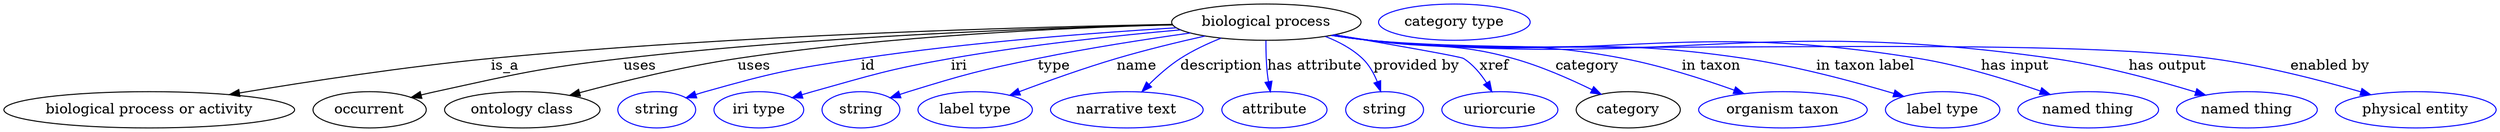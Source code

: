 digraph {
	graph [bb="0,0,2462.9,123"];
	node [label="\N"];
	"biological process"	[height=0.5,
		label="biological process",
		pos="1246.6,105",
		width=2.5998];
	"biological process or activity"	[height=0.5,
		pos="143.64,18",
		width=3.9899];
	"biological process" -> "biological process or activity"	[label=is_a,
		lp="495.64,61.5",
		pos="e,222.92,33.045 1153.7,102.78 1009.5,100.19 723.32,92.344 481.64,69 396.97,60.822 301.11,46.119 233.16,34.766"];
	occurrent	[height=0.5,
		pos="361.64,18",
		width=1.5526];
	"biological process" -> occurrent	[label=uses,
		lp="629.14,61.5",
		pos="e,402.78,30.292 1153.9,102.38 1030.2,99.409 804.27,91.207 612.64,69 529.24,59.335 508.65,53.97 426.64,36 422.04,34.992 417.27,33.879 \
412.51,32.72"];
	"ontology class"	[height=0.5,
		pos="512.64,18",
		width=2.1304];
	"biological process" -> "ontology class"	[label=uses,
		lp="743.14,61.5",
		pos="e,559.81,32.351 1154.1,102.3 1049.7,99.328 875.19,91.203 726.64,69 672.73,60.942 612.34,46.305 569.49,34.942"];
	id	[color=blue,
		height=0.5,
		label=string,
		pos="645.64,18",
		width=1.0652];
	"biological process" -> id	[color=blue,
		label=id,
		lp="855.64,61.5",
		pos="e,674.63,29.954 1157.7,99.298 1076.8,94.28 954.28,84.83 848.64,69 778.98,58.562 761.42,55.131 693.64,36 690.53,35.124 687.34,34.151 \
684.14,33.129",
		style=solid];
	iri	[color=blue,
		height=0.5,
		label="iri type",
		pos="746.64,18",
		width=1.2277];
	"biological process" -> iri	[color=blue,
		label=iri,
		lp="945.64,61.5",
		pos="e,779.95,29.879 1162,97.252 1099.6,91.596 1013,82.293 937.64,69 875.96,58.121 860.99,52.747 800.64,36 797.07,35.009 793.37,33.941 \
789.67,32.84",
		style=solid];
	type	[color=blue,
		height=0.5,
		label=string,
		pos="847.64,18",
		width=1.0652];
	"biological process" -> type	[color=blue,
		label=type,
		lp="1037.6,61.5",
		pos="e,876.58,29.944 1171.6,94.235 1127.7,88.049 1071.3,79.285 1021.6,69 964.53,57.17 950.34,53.27 894.64,36 891.88,35.145 889.04,34.225 \
886.2,33.271",
		style=solid];
	name	[color=blue,
		height=0.5,
		label="label type",
		pos="960.64,18",
		width=1.5707];
	"biological process" -> name	[color=blue,
		label=name,
		lp="1119.6,61.5",
		pos="e,994.56,32.403 1186.2,91.198 1159.5,85.136 1127.8,77.388 1099.6,69 1067.2,59.349 1031.4,46.381 1004.2,36.07",
		style=solid];
	description	[color=blue,
		height=0.5,
		label="narrative text",
		pos="1110.6,18",
		width=2.0943];
	"biological process" -> description	[color=blue,
		label=description,
		lp="1202.1,61.5",
		pos="e,1124.9,36.011 1201.3,89.088 1188,83.73 1173.8,76.996 1161.6,69 1150.9,61.925 1140.5,52.383 1131.9,43.532",
		style=solid];
	"has attribute"	[color=blue,
		height=0.5,
		label=attribute,
		pos="1255.6,18",
		width=1.4443];
	"biological process" -> "has attribute"	[color=blue,
		label="has attribute",
		lp="1294.6,61.5",
		pos="e,1251,35.966 1246.1,86.814 1246,77.14 1246.3,64.858 1247.6,54 1248,51.309 1248.4,48.522 1248.9,45.749",
		style=solid];
	"provided by"	[color=blue,
		height=0.5,
		label=string,
		pos="1363.6,18",
		width=1.0652];
	"biological process" -> "provided by"	[color=blue,
		label="provided by",
		lp="1395.1,61.5",
		pos="e,1359.7,36.312 1305.1,90.776 1318.3,85.663 1331.4,78.632 1341.6,69 1348.3,62.743 1353.1,54.117 1356.4,45.79",
		style=solid];
	xref	[color=blue,
		height=0.5,
		label=uriorcurie,
		pos="1477.6,18",
		width=1.5887];
	"biological process" -> xref	[color=blue,
		label=xref,
		lp="1472.1,61.5",
		pos="e,1469.7,36.061 1314,92.506 1369.3,82.992 1438.8,70.759 1441.6,69 1451,63.099 1458.7,53.797 1464.5,44.808",
		style=solid];
	category	[height=0.5,
		pos="1604.6,18",
		width=1.4263];
	"biological process" -> category	[color=blue,
		label=category,
		lp="1564.1,61.5",
		pos="e,1577.8,33.406 1313.8,92.425 1325.4,90.534 1337.4,88.654 1348.6,87 1411.6,77.769 1429.3,85.951 1490.6,69 1517.8,61.492 1546.9,48.664 \
1568.8,37.881",
		style=solid];
	"in taxon"	[color=blue,
		height=0.5,
		label="organism taxon",
		pos="1757.6,18",
		width=2.3109];
	"biological process" -> "in taxon"	[color=blue,
		label="in taxon",
		lp="1686.6,61.5",
		pos="e,1719,34.034 1312.4,92.12 1324.4,90.207 1336.9,88.399 1348.6,87 1459.7,73.792 1489.8,90.017 1599.6,69 1637.2,61.804 1678.5,48.576 \
1709.4,37.532",
		style=solid];
	"in taxon label"	[color=blue,
		height=0.5,
		label="label type",
		pos="1915.6,18",
		width=1.5707];
	"biological process" -> "in taxon label"	[color=blue,
		label="in taxon label",
		lp="1839.1,61.5",
		pos="e,1877.1,31.312 1311.5,92.024 1323.8,90.084 1336.6,88.292 1348.6,87 1512.8,69.4 1556.4,93.431 1719.6,69 1770.9,61.334 1828.1,45.903 \
1867.5,34.2",
		style=solid];
	"has input"	[color=blue,
		height=0.5,
		label="named thing",
		pos="2059.6,18",
		width=1.9318];
	"biological process" -> "has input"	[color=blue,
		label="has input",
		lp="1987.1,61.5",
		pos="e,2021.9,33.257 1311.2,91.916 1323.6,89.974 1336.5,88.208 1348.6,87 1588.9,63.1 1653.3,107.76 1891.6,69 1933.3,62.221 1979.2,48.094 \
2012.5,36.581",
		style=solid];
	"has output"	[color=blue,
		height=0.5,
		label="named thing",
		pos="2216.6,18",
		width=1.9318];
	"biological process" -> "has output"	[color=blue,
		label="has output",
		lp="2138.1,61.5",
		pos="e,2175.6,32.595 1310.9,91.895 1323.4,89.942 1336.4,88.177 1348.6,87 1647.8,58.226 1727.1,111.15 2024.6,69 2073.3,62.105 2127.4,47.354 \
2165.7,35.651",
		style=solid];
	"enabled by"	[color=blue,
		height=0.5,
		label="physical entity",
		pos="2383.6,18",
		width=2.2026];
	"biological process" -> "enabled by"	[color=blue,
		label="enabled by",
		lp="2299.1,61.5",
		pos="e,2339,32.995 1310.9,91.846 1323.4,89.897 1336.4,88.147 1348.6,87 1532.8,69.754 1997.3,93.26 2180.6,69 2231.8,62.226 2288.8,47.539 \
2329.4,35.826",
		style=solid];
	"named thing_category"	[color=blue,
		height=0.5,
		label="category type",
		pos="1432.6,105",
		width=2.0762];
}

